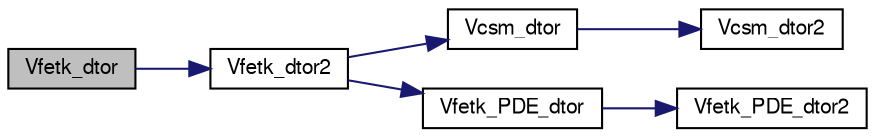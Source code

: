 digraph "Vfetk_dtor"
{
  edge [fontname="FreeSans",fontsize="10",labelfontname="FreeSans",labelfontsize="10"];
  node [fontname="FreeSans",fontsize="10",shape=record];
  rankdir="LR";
  Node1 [label="Vfetk_dtor",height=0.2,width=0.4,color="black", fillcolor="grey75", style="filled" fontcolor="black"];
  Node1 -> Node2 [color="midnightblue",fontsize="10",style="solid",fontname="FreeSans"];
  Node2 [label="Vfetk_dtor2",height=0.2,width=0.4,color="black", fillcolor="white", style="filled",URL="$group___vfetk.html#gaaeb17f2b19166a4d2c5e1e2e305527be",tooltip="FORTRAN stub object destructor."];
  Node2 -> Node3 [color="midnightblue",fontsize="10",style="solid",fontname="FreeSans"];
  Node3 [label="Vcsm_dtor",height=0.2,width=0.4,color="black", fillcolor="white", style="filled",URL="$group___vcsm.html#gaad0c0e7464a412e83048e4429e0aa2f5",tooltip="Destroy Vcsm object."];
  Node3 -> Node4 [color="midnightblue",fontsize="10",style="solid",fontname="FreeSans"];
  Node4 [label="Vcsm_dtor2",height=0.2,width=0.4,color="black", fillcolor="white", style="filled",URL="$group___vcsm.html#ga0e901ff6e278e30b2e123988617e069d",tooltip="FORTRAN stub to destroy Vcsm object."];
  Node2 -> Node5 [color="midnightblue",fontsize="10",style="solid",fontname="FreeSans"];
  Node5 [label="Vfetk_PDE_dtor",height=0.2,width=0.4,color="black", fillcolor="white", style="filled",URL="$group___vfetk.html#ga307a07820ff812de5651c5477c2fecb8",tooltip="Destroys FEtk PDE object."];
  Node5 -> Node6 [color="midnightblue",fontsize="10",style="solid",fontname="FreeSans"];
  Node6 [label="Vfetk_PDE_dtor2",height=0.2,width=0.4,color="black", fillcolor="white", style="filled",URL="$group___vfetk.html#ga9b85651b8a634023ed5cf58197dc697f",tooltip="FORTRAN stub: destroys FEtk PDE object."];
}

